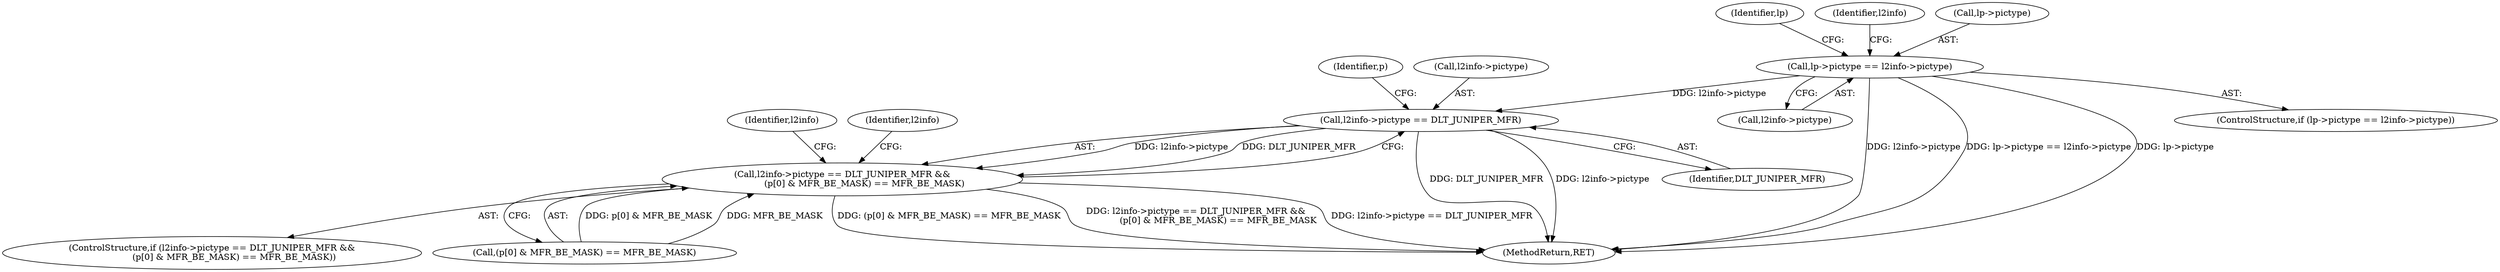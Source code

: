 digraph "0_tcpdump_b534e304568585707c4a92422aeca25cf908ff02_4@pointer" {
"1000536" [label="(Call,lp->pictype == l2info->pictype)"];
"1000593" [label="(Call,l2info->pictype == DLT_JUNIPER_MFR)"];
"1000592" [label="(Call,l2info->pictype == DLT_JUNIPER_MFR &&\n                (p[0] & MFR_BE_MASK) == MFR_BE_MASK)"];
"1000592" [label="(Call,l2info->pictype == DLT_JUNIPER_MFR &&\n                (p[0] & MFR_BE_MASK) == MFR_BE_MASK)"];
"1000540" [label="(Call,l2info->pictype)"];
"1000536" [label="(Call,lp->pictype == l2info->pictype)"];
"1000723" [label="(Identifier,lp)"];
"1000593" [label="(Call,l2info->pictype == DLT_JUNIPER_MFR)"];
"1000601" [label="(Identifier,p)"];
"1000591" [label="(ControlStructure,if (l2info->pictype == DLT_JUNIPER_MFR &&\n                (p[0] & MFR_BE_MASK) == MFR_BE_MASK))"];
"1001069" [label="(MethodReturn,RET)"];
"1000594" [label="(Call,l2info->pictype)"];
"1000613" [label="(Identifier,l2info)"];
"1000597" [label="(Identifier,DLT_JUNIPER_MFR)"];
"1000535" [label="(ControlStructure,if (lp->pictype == l2info->pictype))"];
"1000598" [label="(Call,(p[0] & MFR_BE_MASK) == MFR_BE_MASK)"];
"1000608" [label="(Identifier,l2info)"];
"1000546" [label="(Identifier,l2info)"];
"1000537" [label="(Call,lp->pictype)"];
"1000536" -> "1000535"  [label="AST: "];
"1000536" -> "1000540"  [label="CFG: "];
"1000537" -> "1000536"  [label="AST: "];
"1000540" -> "1000536"  [label="AST: "];
"1000546" -> "1000536"  [label="CFG: "];
"1000723" -> "1000536"  [label="CFG: "];
"1000536" -> "1001069"  [label="DDG: l2info->pictype"];
"1000536" -> "1001069"  [label="DDG: lp->pictype == l2info->pictype"];
"1000536" -> "1001069"  [label="DDG: lp->pictype"];
"1000536" -> "1000593"  [label="DDG: l2info->pictype"];
"1000593" -> "1000592"  [label="AST: "];
"1000593" -> "1000597"  [label="CFG: "];
"1000594" -> "1000593"  [label="AST: "];
"1000597" -> "1000593"  [label="AST: "];
"1000601" -> "1000593"  [label="CFG: "];
"1000592" -> "1000593"  [label="CFG: "];
"1000593" -> "1001069"  [label="DDG: DLT_JUNIPER_MFR"];
"1000593" -> "1001069"  [label="DDG: l2info->pictype"];
"1000593" -> "1000592"  [label="DDG: l2info->pictype"];
"1000593" -> "1000592"  [label="DDG: DLT_JUNIPER_MFR"];
"1000592" -> "1000591"  [label="AST: "];
"1000592" -> "1000598"  [label="CFG: "];
"1000598" -> "1000592"  [label="AST: "];
"1000608" -> "1000592"  [label="CFG: "];
"1000613" -> "1000592"  [label="CFG: "];
"1000592" -> "1001069"  [label="DDG: (p[0] & MFR_BE_MASK) == MFR_BE_MASK"];
"1000592" -> "1001069"  [label="DDG: l2info->pictype == DLT_JUNIPER_MFR &&\n                (p[0] & MFR_BE_MASK) == MFR_BE_MASK"];
"1000592" -> "1001069"  [label="DDG: l2info->pictype == DLT_JUNIPER_MFR"];
"1000598" -> "1000592"  [label="DDG: p[0] & MFR_BE_MASK"];
"1000598" -> "1000592"  [label="DDG: MFR_BE_MASK"];
}
